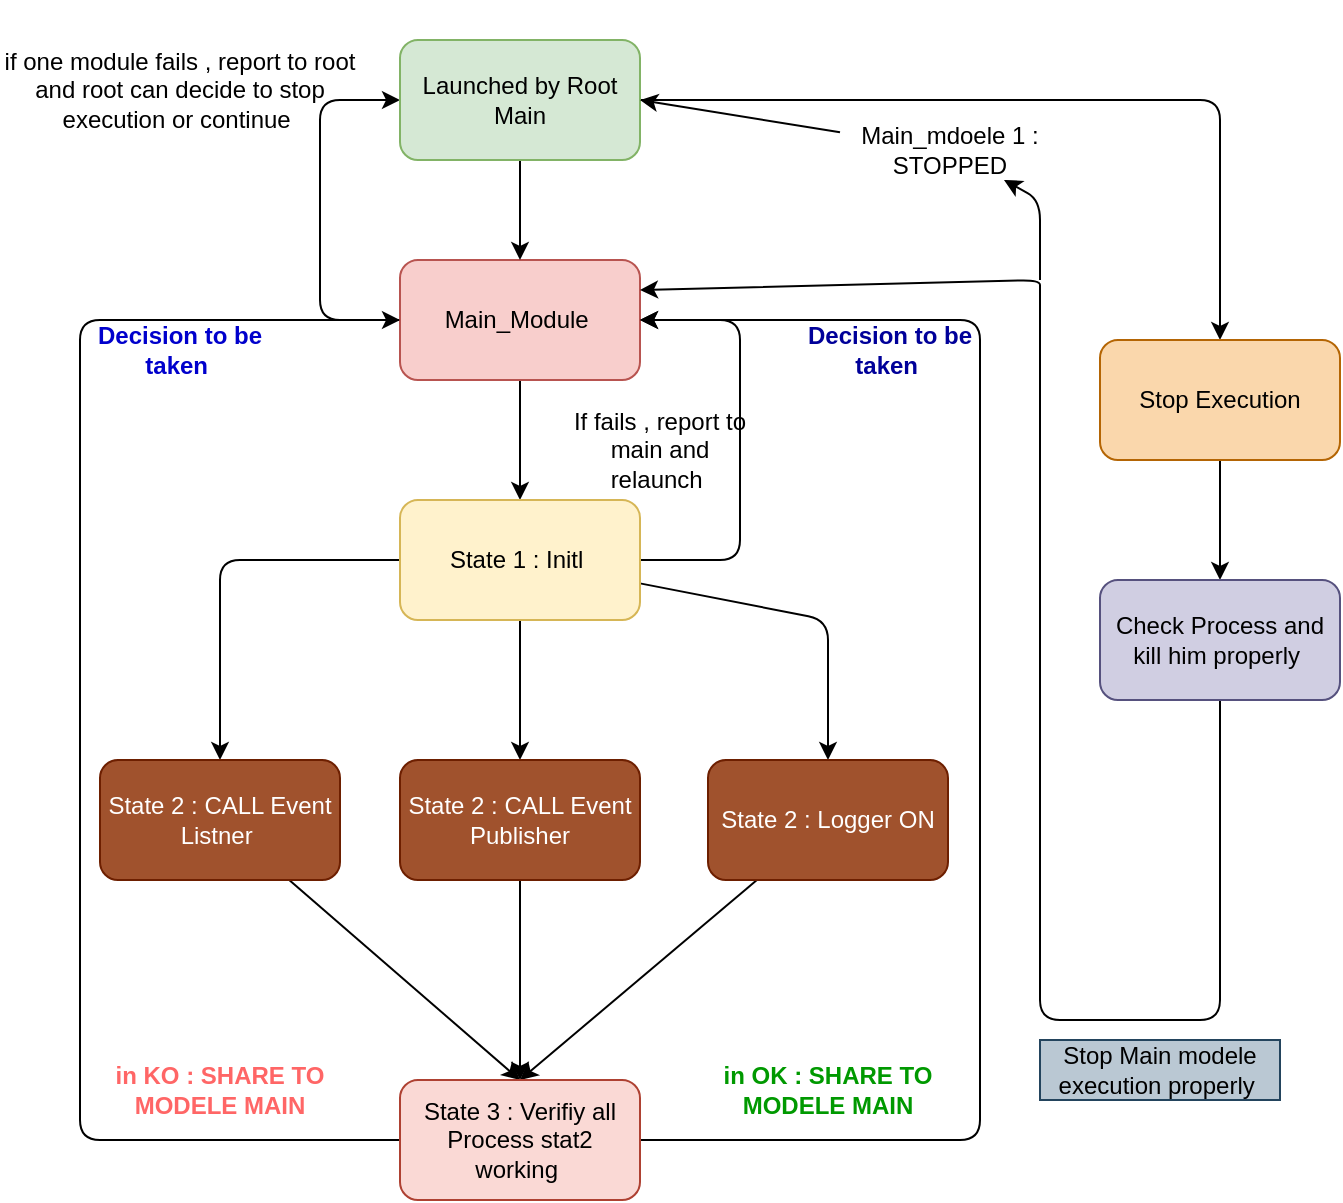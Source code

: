 <mxfile>
    <diagram id="i246UUIRbXWRZkInezfm" name="Page-1">
        <mxGraphModel dx="726" dy="1749" grid="1" gridSize="10" guides="1" tooltips="1" connect="1" arrows="1" fold="1" page="1" pageScale="1" pageWidth="827" pageHeight="1169" math="0" shadow="0">
            <root>
                <mxCell id="0"/>
                <mxCell id="1" parent="0"/>
                <mxCell id="6" style="edgeStyle=none;html=1;entryX=0.5;entryY=0;entryDx=0;entryDy=0;" edge="1" parent="1" source="2" target="5">
                    <mxGeometry relative="1" as="geometry"/>
                </mxCell>
                <mxCell id="9" style="edgeStyle=none;html=1;entryX=0;entryY=0.5;entryDx=0;entryDy=0;" edge="1" parent="1" source="2" target="3">
                    <mxGeometry relative="1" as="geometry">
                        <Array as="points">
                            <mxPoint x="220" y="140"/>
                            <mxPoint x="220" y="30"/>
                        </Array>
                    </mxGeometry>
                </mxCell>
                <mxCell id="2" value="Main_Module&amp;nbsp;" style="rounded=1;whiteSpace=wrap;html=1;fillColor=#f8cecc;strokeColor=#b85450;" vertex="1" parent="1">
                    <mxGeometry x="260" y="110" width="120" height="60" as="geometry"/>
                </mxCell>
                <mxCell id="4" style="edgeStyle=none;html=1;entryX=0.5;entryY=0;entryDx=0;entryDy=0;" edge="1" parent="1" source="3" target="2">
                    <mxGeometry relative="1" as="geometry"/>
                </mxCell>
                <mxCell id="36" style="edgeStyle=none;html=1;entryX=0.5;entryY=0;entryDx=0;entryDy=0;" edge="1" parent="1" source="3" target="33">
                    <mxGeometry relative="1" as="geometry">
                        <Array as="points">
                            <mxPoint x="670" y="30"/>
                        </Array>
                    </mxGeometry>
                </mxCell>
                <mxCell id="3" value="Launched by Root Main" style="rounded=1;whiteSpace=wrap;html=1;fillColor=#d5e8d4;strokeColor=#82b366;" vertex="1" parent="1">
                    <mxGeometry x="260" width="120" height="60" as="geometry"/>
                </mxCell>
                <mxCell id="7" style="edgeStyle=none;html=1;entryX=1;entryY=0.5;entryDx=0;entryDy=0;" edge="1" parent="1" source="5" target="2">
                    <mxGeometry relative="1" as="geometry">
                        <Array as="points">
                            <mxPoint x="430" y="260"/>
                            <mxPoint x="430" y="140"/>
                        </Array>
                    </mxGeometry>
                </mxCell>
                <mxCell id="13" style="edgeStyle=none;html=1;entryX=0.5;entryY=0;entryDx=0;entryDy=0;" edge="1" parent="1" source="5" target="11">
                    <mxGeometry relative="1" as="geometry">
                        <Array as="points">
                            <mxPoint x="170" y="260"/>
                        </Array>
                    </mxGeometry>
                </mxCell>
                <mxCell id="16" style="edgeStyle=none;html=1;entryX=0.5;entryY=0;entryDx=0;entryDy=0;" edge="1" parent="1" source="5" target="14">
                    <mxGeometry relative="1" as="geometry"/>
                </mxCell>
                <mxCell id="18" style="edgeStyle=none;html=1;entryX=0.5;entryY=0;entryDx=0;entryDy=0;" edge="1" parent="1" source="5" target="17">
                    <mxGeometry relative="1" as="geometry">
                        <Array as="points">
                            <mxPoint x="474" y="290"/>
                        </Array>
                    </mxGeometry>
                </mxCell>
                <mxCell id="5" value="State 1 : Initl&amp;nbsp;" style="rounded=1;whiteSpace=wrap;html=1;fillColor=#fff2cc;strokeColor=#d6b656;" vertex="1" parent="1">
                    <mxGeometry x="260" y="230" width="120" height="60" as="geometry"/>
                </mxCell>
                <mxCell id="8" value="If fails , report to main and relaunch&amp;nbsp;" style="text;html=1;align=center;verticalAlign=middle;whiteSpace=wrap;rounded=0;" vertex="1" parent="1">
                    <mxGeometry x="340" y="200" width="100" height="10" as="geometry"/>
                </mxCell>
                <mxCell id="10" value="if one module fails , report to root and root can decide to stop execution or continue&amp;nbsp;" style="text;html=1;align=center;verticalAlign=middle;whiteSpace=wrap;rounded=0;" vertex="1" parent="1">
                    <mxGeometry x="60" y="-20" width="180" height="90" as="geometry"/>
                </mxCell>
                <mxCell id="21" style="edgeStyle=none;html=1;entryX=0.5;entryY=0;entryDx=0;entryDy=0;" edge="1" parent="1" source="11" target="19">
                    <mxGeometry relative="1" as="geometry"/>
                </mxCell>
                <mxCell id="11" value="State 2 : CALL Event Listner&amp;nbsp;" style="rounded=1;whiteSpace=wrap;html=1;fillColor=#a0522d;fontColor=#ffffff;strokeColor=#6D1F00;" vertex="1" parent="1">
                    <mxGeometry x="110" y="360" width="120" height="60" as="geometry"/>
                </mxCell>
                <mxCell id="22" style="edgeStyle=none;html=1;" edge="1" parent="1" source="14">
                    <mxGeometry relative="1" as="geometry">
                        <mxPoint x="320" y="520" as="targetPoint"/>
                    </mxGeometry>
                </mxCell>
                <mxCell id="14" value="State 2 : CALL Event Publisher" style="rounded=1;whiteSpace=wrap;html=1;fillColor=#a0522d;fontColor=#ffffff;strokeColor=#6D1F00;" vertex="1" parent="1">
                    <mxGeometry x="260" y="360" width="120" height="60" as="geometry"/>
                </mxCell>
                <mxCell id="23" style="edgeStyle=none;html=1;" edge="1" parent="1" source="17">
                    <mxGeometry relative="1" as="geometry">
                        <mxPoint x="320" y="520" as="targetPoint"/>
                    </mxGeometry>
                </mxCell>
                <mxCell id="17" value="State 2 : Logger ON" style="rounded=1;whiteSpace=wrap;html=1;fillColor=#a0522d;fontColor=#ffffff;strokeColor=#6D1F00;" vertex="1" parent="1">
                    <mxGeometry x="414" y="360" width="120" height="60" as="geometry"/>
                </mxCell>
                <mxCell id="26" style="edgeStyle=none;html=1;" edge="1" parent="1" source="19">
                    <mxGeometry relative="1" as="geometry">
                        <mxPoint x="380" y="140" as="targetPoint"/>
                        <Array as="points">
                            <mxPoint x="550" y="550"/>
                            <mxPoint x="550" y="140"/>
                        </Array>
                    </mxGeometry>
                </mxCell>
                <mxCell id="28" style="edgeStyle=none;html=1;entryX=0;entryY=0.5;entryDx=0;entryDy=0;" edge="1" parent="1" source="19" target="2">
                    <mxGeometry relative="1" as="geometry">
                        <mxPoint x="100" y="140" as="targetPoint"/>
                        <Array as="points">
                            <mxPoint x="100" y="550"/>
                            <mxPoint x="100" y="140"/>
                        </Array>
                    </mxGeometry>
                </mxCell>
                <mxCell id="19" value="State 3 : Verifiy all Process stat2 working&amp;nbsp;" style="rounded=1;whiteSpace=wrap;html=1;fillColor=#fad9d5;strokeColor=#ae4132;" vertex="1" parent="1">
                    <mxGeometry x="260" y="520" width="120" height="60" as="geometry"/>
                </mxCell>
                <mxCell id="29" value="&lt;b&gt;&lt;font style=&quot;color: rgb(255, 102, 102);&quot;&gt;in KO : SHARE TO MODELE MAIN&lt;/font&gt;&lt;/b&gt;" style="text;html=1;align=center;verticalAlign=middle;whiteSpace=wrap;rounded=0;fontColor=#FF6666;" vertex="1" parent="1">
                    <mxGeometry x="110" y="510" width="120" height="30" as="geometry"/>
                </mxCell>
                <mxCell id="30" value="&lt;b&gt;&lt;font style=&quot;color: rgb(0, 153, 0);&quot;&gt;in OK : SHARE TO MODELE MAIN&lt;/font&gt;&lt;/b&gt;" style="text;html=1;align=center;verticalAlign=middle;whiteSpace=wrap;rounded=0;fontColor=light-dark(#009900,#007600);" vertex="1" parent="1">
                    <mxGeometry x="414" y="510" width="120" height="30" as="geometry"/>
                </mxCell>
                <mxCell id="31" value="&lt;font style=&quot;color: rgb(0, 0, 204);&quot;&gt;&lt;b&gt;Decision to be taken&amp;nbsp;&lt;/b&gt;&lt;/font&gt;" style="text;html=1;align=center;verticalAlign=middle;whiteSpace=wrap;rounded=0;" vertex="1" parent="1">
                    <mxGeometry x="95" y="140" width="110" height="30" as="geometry"/>
                </mxCell>
                <mxCell id="32" value="&lt;font style=&quot;color: rgb(0, 0, 153);&quot;&gt;&lt;b&gt;Decision to be taken&amp;nbsp;&lt;/b&gt;&lt;/font&gt;" style="text;html=1;align=center;verticalAlign=middle;whiteSpace=wrap;rounded=0;" vertex="1" parent="1">
                    <mxGeometry x="450" y="140" width="110" height="30" as="geometry"/>
                </mxCell>
                <mxCell id="37" style="edgeStyle=none;html=1;" edge="1" parent="1" source="33" target="38">
                    <mxGeometry relative="1" as="geometry">
                        <mxPoint x="670" y="300" as="targetPoint"/>
                    </mxGeometry>
                </mxCell>
                <mxCell id="33" value="Stop Execution" style="rounded=1;whiteSpace=wrap;html=1;fillColor=#fad7ac;strokeColor=#b46504;" vertex="1" parent="1">
                    <mxGeometry x="610" y="150" width="120" height="60" as="geometry"/>
                </mxCell>
                <mxCell id="39" style="edgeStyle=none;html=1;entryX=1;entryY=0.25;entryDx=0;entryDy=0;" edge="1" parent="1" source="38" target="2">
                    <mxGeometry relative="1" as="geometry">
                        <mxPoint x="420" y="100" as="targetPoint"/>
                        <Array as="points">
                            <mxPoint x="670" y="490"/>
                            <mxPoint x="580" y="490"/>
                            <mxPoint x="580" y="130"/>
                            <mxPoint x="580" y="120"/>
                        </Array>
                    </mxGeometry>
                </mxCell>
                <mxCell id="38" value="Check Process and kill him properly&amp;nbsp;" style="rounded=1;whiteSpace=wrap;html=1;fillColor=#d0cee2;strokeColor=#56517e;" vertex="1" parent="1">
                    <mxGeometry x="610" y="270" width="120" height="60" as="geometry"/>
                </mxCell>
                <mxCell id="40" value="Stop Main modele execution properly&amp;nbsp;" style="text;html=1;align=center;verticalAlign=middle;whiteSpace=wrap;rounded=0;fillColor=#bac8d3;strokeColor=#23445d;" vertex="1" parent="1">
                    <mxGeometry x="580" y="500" width="120" height="30" as="geometry"/>
                </mxCell>
                <mxCell id="41" value="" style="endArrow=classic;html=1;" edge="1" parent="1" source="42">
                    <mxGeometry width="50" height="50" relative="1" as="geometry">
                        <mxPoint x="580" y="120" as="sourcePoint"/>
                        <mxPoint x="380" y="30" as="targetPoint"/>
                        <Array as="points"/>
                    </mxGeometry>
                </mxCell>
                <mxCell id="43" value="" style="endArrow=classic;html=1;" edge="1" parent="1" target="42">
                    <mxGeometry width="50" height="50" relative="1" as="geometry">
                        <mxPoint x="580" y="120" as="sourcePoint"/>
                        <mxPoint x="380" y="30" as="targetPoint"/>
                        <Array as="points">
                            <mxPoint x="580" y="80"/>
                        </Array>
                    </mxGeometry>
                </mxCell>
                <mxCell id="42" value="Main_mdoele 1 : STOPPED" style="text;html=1;align=center;verticalAlign=middle;whiteSpace=wrap;rounded=0;" vertex="1" parent="1">
                    <mxGeometry x="480" y="40" width="110" height="30" as="geometry"/>
                </mxCell>
            </root>
        </mxGraphModel>
    </diagram>
</mxfile>